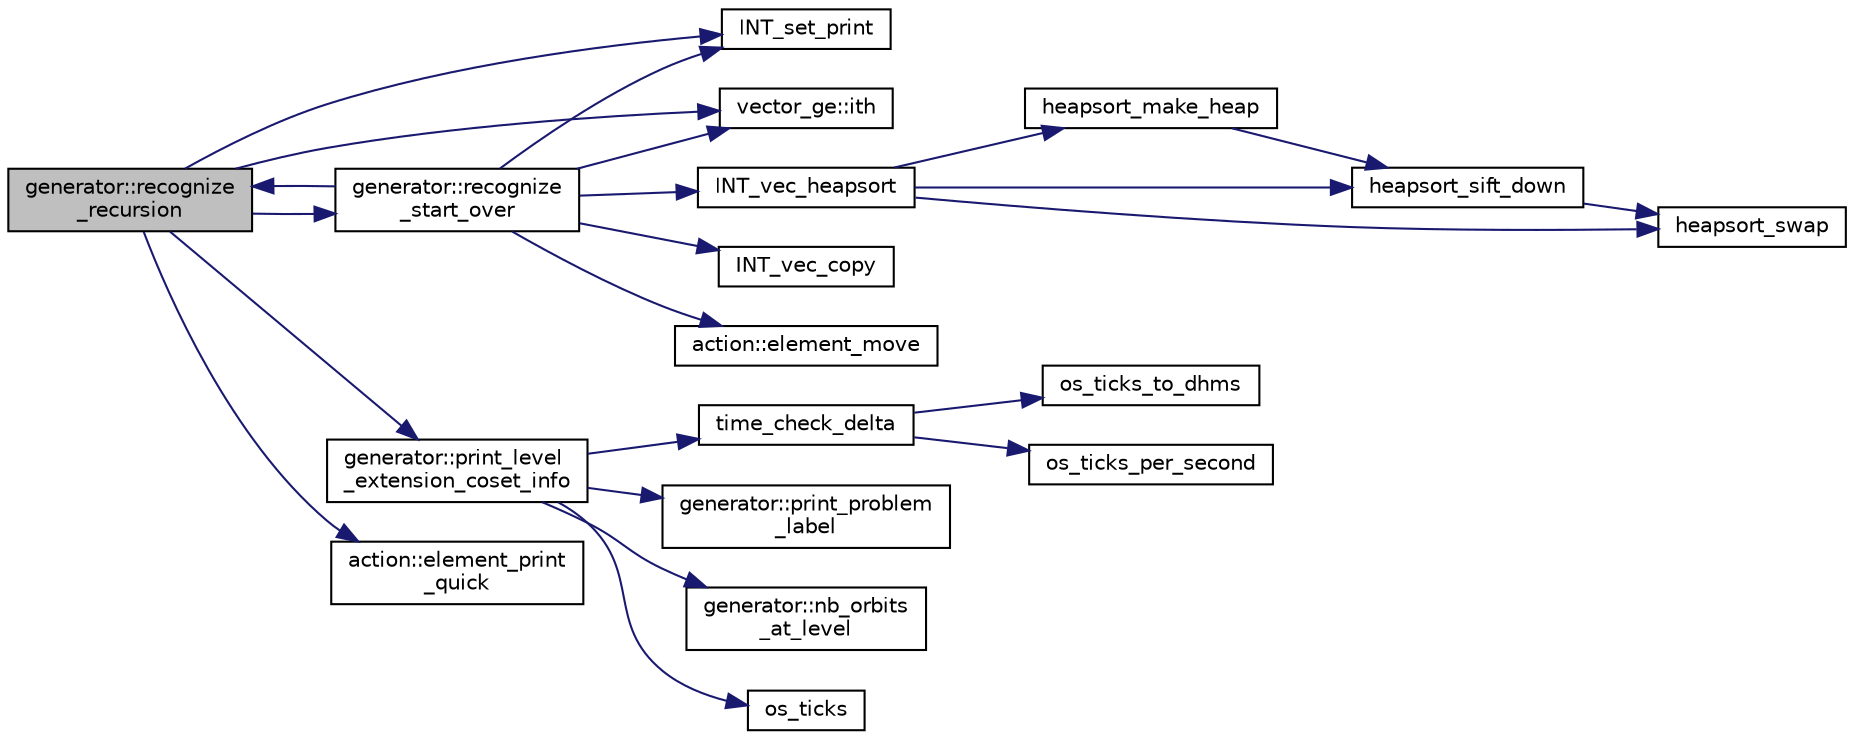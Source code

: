 digraph "generator::recognize_recursion"
{
  edge [fontname="Helvetica",fontsize="10",labelfontname="Helvetica",labelfontsize="10"];
  node [fontname="Helvetica",fontsize="10",shape=record];
  rankdir="LR";
  Node19853 [label="generator::recognize\l_recursion",height=0.2,width=0.4,color="black", fillcolor="grey75", style="filled", fontcolor="black"];
  Node19853 -> Node19854 [color="midnightblue",fontsize="10",style="solid",fontname="Helvetica"];
  Node19854 [label="INT_set_print",height=0.2,width=0.4,color="black", fillcolor="white", style="filled",URL="$df/dbf/sajeeb_8_c.html#a97614645ec11df30e0e896367f91ffd9"];
  Node19853 -> Node19855 [color="midnightblue",fontsize="10",style="solid",fontname="Helvetica"];
  Node19855 [label="generator::print_level\l_extension_coset_info",height=0.2,width=0.4,color="black", fillcolor="white", style="filled",URL="$d7/d73/classgenerator.html#a89c72f79f883c8b241c958c4c9107bc1"];
  Node19855 -> Node19856 [color="midnightblue",fontsize="10",style="solid",fontname="Helvetica"];
  Node19856 [label="os_ticks",height=0.2,width=0.4,color="black", fillcolor="white", style="filled",URL="$d5/db4/io__and__os_8h.html#a3da6d2b09e35d569adb7101dffcb5224"];
  Node19855 -> Node19857 [color="midnightblue",fontsize="10",style="solid",fontname="Helvetica"];
  Node19857 [label="time_check_delta",height=0.2,width=0.4,color="black", fillcolor="white", style="filled",URL="$d9/d60/discreta_8h.html#a89a8565e34c7dcbb97180cd6af7454a1"];
  Node19857 -> Node19858 [color="midnightblue",fontsize="10",style="solid",fontname="Helvetica"];
  Node19858 [label="os_ticks_per_second",height=0.2,width=0.4,color="black", fillcolor="white", style="filled",URL="$d5/db4/io__and__os_8h.html#a1b35e7a094dfde9db39ae352c9c17042"];
  Node19857 -> Node19859 [color="midnightblue",fontsize="10",style="solid",fontname="Helvetica"];
  Node19859 [label="os_ticks_to_dhms",height=0.2,width=0.4,color="black", fillcolor="white", style="filled",URL="$d5/db4/io__and__os_8h.html#a0d715587fd9b8ab4e2bc822a2be313ba"];
  Node19855 -> Node19860 [color="midnightblue",fontsize="10",style="solid",fontname="Helvetica"];
  Node19860 [label="generator::print_problem\l_label",height=0.2,width=0.4,color="black", fillcolor="white", style="filled",URL="$d7/d73/classgenerator.html#a06d3c064ba84ebe8db3537e6273f16c3"];
  Node19855 -> Node19861 [color="midnightblue",fontsize="10",style="solid",fontname="Helvetica"];
  Node19861 [label="generator::nb_orbits\l_at_level",height=0.2,width=0.4,color="black", fillcolor="white", style="filled",URL="$d7/d73/classgenerator.html#a020f3d8378448310d044a4a24fadf301"];
  Node19853 -> Node19862 [color="midnightblue",fontsize="10",style="solid",fontname="Helvetica"];
  Node19862 [label="vector_ge::ith",height=0.2,width=0.4,color="black", fillcolor="white", style="filled",URL="$d4/d6e/classvector__ge.html#a1ff002e8b746a9beb119d57dcd4a15ff"];
  Node19853 -> Node19863 [color="midnightblue",fontsize="10",style="solid",fontname="Helvetica"];
  Node19863 [label="generator::recognize\l_start_over",height=0.2,width=0.4,color="black", fillcolor="white", style="filled",URL="$d7/d73/classgenerator.html#a919203a185166f12cf3d30aa24fae4d4"];
  Node19863 -> Node19864 [color="midnightblue",fontsize="10",style="solid",fontname="Helvetica"];
  Node19864 [label="INT_vec_heapsort",height=0.2,width=0.4,color="black", fillcolor="white", style="filled",URL="$d5/de2/foundations_2data__structures_2data__structures_8h.html#a3590ad9987f801fbfc94634300182f39"];
  Node19864 -> Node19865 [color="midnightblue",fontsize="10",style="solid",fontname="Helvetica"];
  Node19865 [label="heapsort_make_heap",height=0.2,width=0.4,color="black", fillcolor="white", style="filled",URL="$d4/dd7/sorting_8_c.html#a42f24453d7d77eeb1338ebd1a13cfdbb"];
  Node19865 -> Node19866 [color="midnightblue",fontsize="10",style="solid",fontname="Helvetica"];
  Node19866 [label="heapsort_sift_down",height=0.2,width=0.4,color="black", fillcolor="white", style="filled",URL="$d4/dd7/sorting_8_c.html#a65cbb1a6a3f01f511673705437ddc18b"];
  Node19866 -> Node19867 [color="midnightblue",fontsize="10",style="solid",fontname="Helvetica"];
  Node19867 [label="heapsort_swap",height=0.2,width=0.4,color="black", fillcolor="white", style="filled",URL="$d4/dd7/sorting_8_c.html#a8f048362e6065297b19b6975bcbbfcc6"];
  Node19864 -> Node19867 [color="midnightblue",fontsize="10",style="solid",fontname="Helvetica"];
  Node19864 -> Node19866 [color="midnightblue",fontsize="10",style="solid",fontname="Helvetica"];
  Node19863 -> Node19868 [color="midnightblue",fontsize="10",style="solid",fontname="Helvetica"];
  Node19868 [label="INT_vec_copy",height=0.2,width=0.4,color="black", fillcolor="white", style="filled",URL="$df/dbf/sajeeb_8_c.html#ac2d875e27e009af6ec04d17254d11075"];
  Node19863 -> Node19854 [color="midnightblue",fontsize="10",style="solid",fontname="Helvetica"];
  Node19863 -> Node19869 [color="midnightblue",fontsize="10",style="solid",fontname="Helvetica"];
  Node19869 [label="action::element_move",height=0.2,width=0.4,color="black", fillcolor="white", style="filled",URL="$d2/d86/classaction.html#a550947491bbb534d3d7951f50198a874"];
  Node19863 -> Node19862 [color="midnightblue",fontsize="10",style="solid",fontname="Helvetica"];
  Node19863 -> Node19853 [color="midnightblue",fontsize="10",style="solid",fontname="Helvetica"];
  Node19853 -> Node19870 [color="midnightblue",fontsize="10",style="solid",fontname="Helvetica"];
  Node19870 [label="action::element_print\l_quick",height=0.2,width=0.4,color="black", fillcolor="white", style="filled",URL="$d2/d86/classaction.html#a4844680cf6750396f76494a28655265b"];
}
